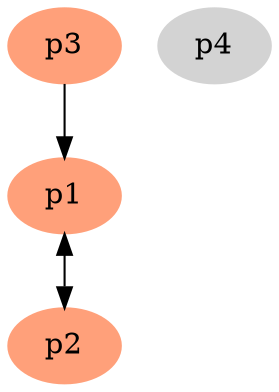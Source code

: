 # Graph written by blast2dot.
# Render: dot|neato|circo foo.dot
graph G {
node [style=filled, color=lightsalmon]
	p1 -- p2[dir=both]
	p3 -- p1[dir=forward]
node [style=filled, color=lightgray]
	p4
}
